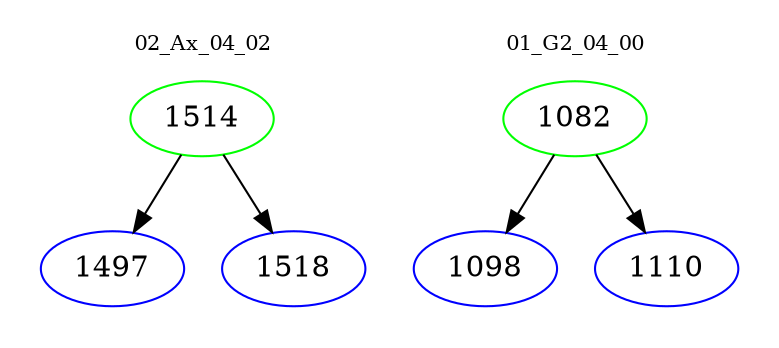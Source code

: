 digraph{
subgraph cluster_0 {
color = white
label = "02_Ax_04_02";
fontsize=10;
T0_1514 [label="1514", color="green"]
T0_1514 -> T0_1497 [color="black"]
T0_1497 [label="1497", color="blue"]
T0_1514 -> T0_1518 [color="black"]
T0_1518 [label="1518", color="blue"]
}
subgraph cluster_1 {
color = white
label = "01_G2_04_00";
fontsize=10;
T1_1082 [label="1082", color="green"]
T1_1082 -> T1_1098 [color="black"]
T1_1098 [label="1098", color="blue"]
T1_1082 -> T1_1110 [color="black"]
T1_1110 [label="1110", color="blue"]
}
}
